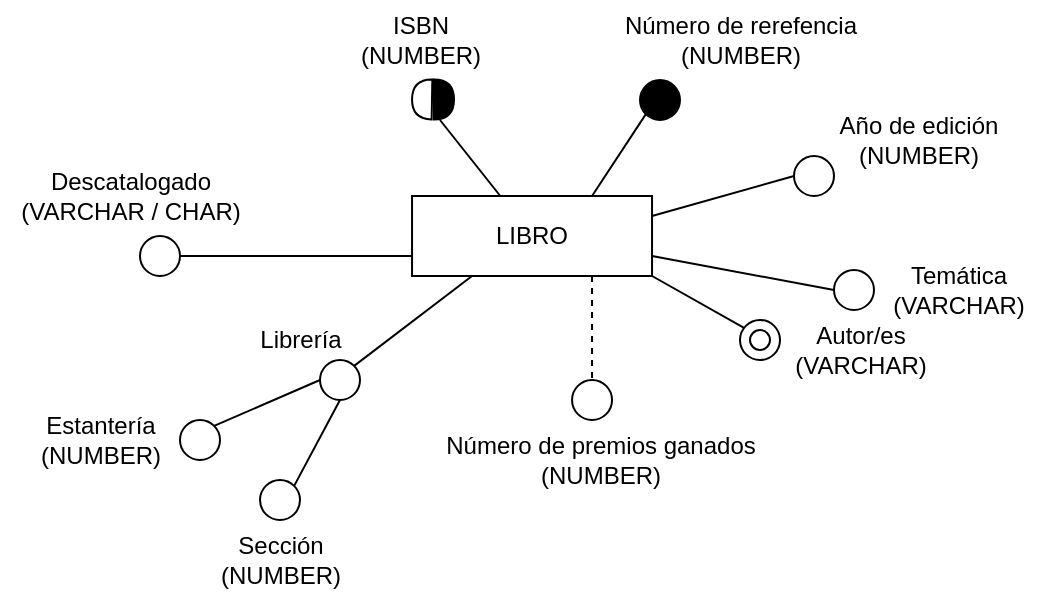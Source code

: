 <mxfile version="20.5.2" type="device"><diagram id="R2lEEEUBdFMjLlhIrx00" name="Page-1"><mxGraphModel dx="419" dy="775" grid="0" gridSize="10" guides="1" tooltips="1" connect="1" arrows="1" fold="1" page="1" pageScale="1" pageWidth="1100" pageHeight="850" math="0" shadow="0" extFonts="Permanent Marker^https://fonts.googleapis.com/css?family=Permanent+Marker"><root><mxCell id="0"/><mxCell id="1" parent="0"/><mxCell id="gnSHhKqAT1sBdHCnpy5c-5" style="rounded=0;orthogonalLoop=1;jettySize=auto;html=1;exitX=0.75;exitY=0;exitDx=0;exitDy=0;entryX=0;entryY=1;entryDx=0;entryDy=0;endArrow=none;endFill=0;" edge="1" parent="1" source="gnSHhKqAT1sBdHCnpy5c-1" target="gnSHhKqAT1sBdHCnpy5c-2"><mxGeometry relative="1" as="geometry"/></mxCell><mxCell id="gnSHhKqAT1sBdHCnpy5c-20" style="edgeStyle=none;rounded=0;orthogonalLoop=1;jettySize=auto;html=1;exitX=1;exitY=0.75;exitDx=0;exitDy=0;endArrow=none;endFill=0;" edge="1" parent="1" source="gnSHhKqAT1sBdHCnpy5c-1"><mxGeometry relative="1" as="geometry"><mxPoint x="527" y="325" as="targetPoint"/></mxGeometry></mxCell><mxCell id="gnSHhKqAT1sBdHCnpy5c-24" style="edgeStyle=none;rounded=0;orthogonalLoop=1;jettySize=auto;html=1;exitX=1;exitY=1;exitDx=0;exitDy=0;entryX=0;entryY=0;entryDx=0;entryDy=0;endArrow=none;endFill=0;" edge="1" parent="1" source="gnSHhKqAT1sBdHCnpy5c-1" target="gnSHhKqAT1sBdHCnpy5c-23"><mxGeometry relative="1" as="geometry"/></mxCell><mxCell id="gnSHhKqAT1sBdHCnpy5c-30" style="edgeStyle=none;rounded=0;orthogonalLoop=1;jettySize=auto;html=1;exitX=0.25;exitY=1;exitDx=0;exitDy=0;entryX=1;entryY=0;entryDx=0;entryDy=0;endArrow=none;endFill=0;" edge="1" parent="1" source="gnSHhKqAT1sBdHCnpy5c-1" target="gnSHhKqAT1sBdHCnpy5c-29"><mxGeometry relative="1" as="geometry"/></mxCell><mxCell id="gnSHhKqAT1sBdHCnpy5c-31" style="edgeStyle=none;rounded=0;orthogonalLoop=1;jettySize=auto;html=1;exitX=0.75;exitY=1;exitDx=0;exitDy=0;entryX=0.5;entryY=0;entryDx=0;entryDy=0;endArrow=none;endFill=0;dashed=1;" edge="1" parent="1" source="gnSHhKqAT1sBdHCnpy5c-1" target="gnSHhKqAT1sBdHCnpy5c-26"><mxGeometry relative="1" as="geometry"/></mxCell><mxCell id="gnSHhKqAT1sBdHCnpy5c-40" style="edgeStyle=none;rounded=0;orthogonalLoop=1;jettySize=auto;html=1;exitX=0;exitY=0.75;exitDx=0;exitDy=0;endArrow=none;endFill=0;entryX=1;entryY=0.5;entryDx=0;entryDy=0;" edge="1" parent="1" source="gnSHhKqAT1sBdHCnpy5c-1" target="gnSHhKqAT1sBdHCnpy5c-41"><mxGeometry relative="1" as="geometry"><mxPoint x="210" y="270" as="targetPoint"/></mxGeometry></mxCell><mxCell id="gnSHhKqAT1sBdHCnpy5c-46" style="edgeStyle=none;rounded=0;orthogonalLoop=1;jettySize=auto;html=1;exitX=1;exitY=0.25;exitDx=0;exitDy=0;entryX=0;entryY=0.5;entryDx=0;entryDy=0;endArrow=none;endFill=0;" edge="1" parent="1" source="gnSHhKqAT1sBdHCnpy5c-1" target="gnSHhKqAT1sBdHCnpy5c-45"><mxGeometry relative="1" as="geometry"/></mxCell><mxCell id="gnSHhKqAT1sBdHCnpy5c-1" value="LIBRO" style="rounded=0;whiteSpace=wrap;html=1;" vertex="1" parent="1"><mxGeometry x="316.02" y="278" width="120" height="40" as="geometry"/></mxCell><mxCell id="gnSHhKqAT1sBdHCnpy5c-2" value="" style="ellipse;whiteSpace=wrap;html=1;aspect=fixed;fillColor=#000000;" vertex="1" parent="1"><mxGeometry x="430" y="220" width="20" height="20" as="geometry"/></mxCell><mxCell id="gnSHhKqAT1sBdHCnpy5c-3" value="Número de rerefencia&lt;br&gt;(NUMBER)" style="text;html=1;align=center;verticalAlign=middle;resizable=0;points=[];autosize=1;strokeColor=none;fillColor=none;" vertex="1" parent="1"><mxGeometry x="410" y="180" width="140" height="40" as="geometry"/></mxCell><mxCell id="gnSHhKqAT1sBdHCnpy5c-8" value="" style="endArrow=none;html=1;rounded=0;entryX=0.5;entryY=1;entryDx=0;entryDy=0;" edge="1" parent="1" source="gnSHhKqAT1sBdHCnpy5c-1"><mxGeometry width="50" height="50" relative="1" as="geometry"><mxPoint x="330" y="310" as="sourcePoint"/><mxPoint x="330" y="240" as="targetPoint"/></mxGeometry></mxCell><mxCell id="gnSHhKqAT1sBdHCnpy5c-9" value="ISBN&lt;br&gt;(NUMBER)" style="text;html=1;align=center;verticalAlign=middle;resizable=0;points=[];autosize=1;strokeColor=none;fillColor=none;" vertex="1" parent="1"><mxGeometry x="280" y="180" width="80" height="40" as="geometry"/></mxCell><mxCell id="gnSHhKqAT1sBdHCnpy5c-13" value="" style="shape=or;whiteSpace=wrap;html=1;labelBackgroundColor=#000000;sketch=0;fillColor=#000000;gradientColor=none;gradientDirection=east;" vertex="1" parent="1"><mxGeometry x="327" y="219.79" width="10" height="20" as="geometry"/></mxCell><mxCell id="gnSHhKqAT1sBdHCnpy5c-14" value="" style="shape=or;whiteSpace=wrap;html=1;labelBackgroundColor=#000000;sketch=0;fillColor=default;gradientColor=#FFFFFF;gradientDirection=east;rotation=-179;" vertex="1" parent="1"><mxGeometry x="316.02" y="219.62" width="9.98" height="20" as="geometry"/></mxCell><mxCell id="gnSHhKqAT1sBdHCnpy5c-19" value="" style="ellipse;whiteSpace=wrap;html=1;aspect=fixed;labelBackgroundColor=#000000;sketch=0;fillColor=#FFFFFF;gradientColor=none;gradientDirection=east;" vertex="1" parent="1"><mxGeometry x="527" y="315" width="20" height="20" as="geometry"/></mxCell><mxCell id="gnSHhKqAT1sBdHCnpy5c-21" value="Temática&lt;br&gt;(VARCHAR)" style="text;html=1;align=center;verticalAlign=middle;resizable=0;points=[];autosize=1;strokeColor=none;fillColor=none;" vertex="1" parent="1"><mxGeometry x="544" y="305" width="90" height="40" as="geometry"/></mxCell><mxCell id="gnSHhKqAT1sBdHCnpy5c-22" value="" style="ellipse;whiteSpace=wrap;html=1;aspect=fixed;labelBackgroundColor=#000000;sketch=0;fillColor=#FFFFFF;gradientColor=none;gradientDirection=east;" vertex="1" parent="1"><mxGeometry x="480" y="340" width="20" height="20" as="geometry"/></mxCell><mxCell id="gnSHhKqAT1sBdHCnpy5c-23" value="" style="ellipse;whiteSpace=wrap;html=1;aspect=fixed;labelBackgroundColor=#000000;sketch=0;fillColor=#FFFFFF;gradientColor=none;gradientDirection=east;" vertex="1" parent="1"><mxGeometry x="485" y="345" width="10" height="10" as="geometry"/></mxCell><mxCell id="gnSHhKqAT1sBdHCnpy5c-25" value="Autor/es&lt;br&gt;(VARCHAR)" style="text;html=1;align=center;verticalAlign=middle;resizable=0;points=[];autosize=1;strokeColor=none;fillColor=none;" vertex="1" parent="1"><mxGeometry x="495" y="335" width="90" height="40" as="geometry"/></mxCell><mxCell id="gnSHhKqAT1sBdHCnpy5c-26" value="" style="ellipse;whiteSpace=wrap;html=1;aspect=fixed;labelBackgroundColor=#000000;sketch=0;fillColor=#FFFFFF;gradientColor=none;gradientDirection=east;" vertex="1" parent="1"><mxGeometry x="396.02" y="370" width="20" height="20" as="geometry"/></mxCell><mxCell id="gnSHhKqAT1sBdHCnpy5c-28" value="Número de premios ganados&lt;br&gt;(NUMBER)" style="text;html=1;align=center;verticalAlign=middle;resizable=0;points=[];autosize=1;strokeColor=none;fillColor=none;" vertex="1" parent="1"><mxGeometry x="320" y="390" width="180" height="40" as="geometry"/></mxCell><mxCell id="gnSHhKqAT1sBdHCnpy5c-35" style="edgeStyle=none;rounded=0;orthogonalLoop=1;jettySize=auto;html=1;exitX=0.5;exitY=1;exitDx=0;exitDy=0;entryX=1;entryY=0;entryDx=0;entryDy=0;endArrow=none;endFill=0;" edge="1" parent="1" source="gnSHhKqAT1sBdHCnpy5c-29" target="gnSHhKqAT1sBdHCnpy5c-33"><mxGeometry relative="1" as="geometry"/></mxCell><mxCell id="gnSHhKqAT1sBdHCnpy5c-36" style="edgeStyle=none;rounded=0;orthogonalLoop=1;jettySize=auto;html=1;exitX=0;exitY=0.5;exitDx=0;exitDy=0;entryX=1;entryY=0;entryDx=0;entryDy=0;endArrow=none;endFill=0;" edge="1" parent="1" source="gnSHhKqAT1sBdHCnpy5c-29" target="gnSHhKqAT1sBdHCnpy5c-34"><mxGeometry relative="1" as="geometry"/></mxCell><mxCell id="gnSHhKqAT1sBdHCnpy5c-29" value="" style="ellipse;whiteSpace=wrap;html=1;aspect=fixed;labelBackgroundColor=#000000;sketch=0;fillColor=#FFFFFF;gradientColor=none;gradientDirection=east;" vertex="1" parent="1"><mxGeometry x="270" y="360" width="20" height="20" as="geometry"/></mxCell><mxCell id="gnSHhKqAT1sBdHCnpy5c-33" value="" style="ellipse;whiteSpace=wrap;html=1;aspect=fixed;labelBackgroundColor=#000000;sketch=0;fillColor=#FFFFFF;gradientColor=none;gradientDirection=east;" vertex="1" parent="1"><mxGeometry x="240" y="420" width="20" height="20" as="geometry"/></mxCell><mxCell id="gnSHhKqAT1sBdHCnpy5c-34" value="" style="ellipse;whiteSpace=wrap;html=1;aspect=fixed;labelBackgroundColor=#000000;sketch=0;fillColor=#FFFFFF;gradientColor=none;gradientDirection=east;" vertex="1" parent="1"><mxGeometry x="200" y="390" width="20" height="20" as="geometry"/></mxCell><mxCell id="gnSHhKqAT1sBdHCnpy5c-37" value="Librería" style="text;html=1;align=center;verticalAlign=middle;resizable=0;points=[];autosize=1;strokeColor=none;fillColor=none;" vertex="1" parent="1"><mxGeometry x="230" y="335" width="60" height="30" as="geometry"/></mxCell><mxCell id="gnSHhKqAT1sBdHCnpy5c-38" value="Sección&lt;br&gt;(NUMBER)" style="text;html=1;align=center;verticalAlign=middle;resizable=0;points=[];autosize=1;strokeColor=none;fillColor=none;" vertex="1" parent="1"><mxGeometry x="210" y="440" width="80" height="40" as="geometry"/></mxCell><mxCell id="gnSHhKqAT1sBdHCnpy5c-39" value="Estantería&lt;br&gt;(NUMBER)" style="text;html=1;align=center;verticalAlign=middle;resizable=0;points=[];autosize=1;strokeColor=none;fillColor=none;" vertex="1" parent="1"><mxGeometry x="120" y="380" width="80" height="40" as="geometry"/></mxCell><mxCell id="gnSHhKqAT1sBdHCnpy5c-41" value="" style="ellipse;whiteSpace=wrap;html=1;aspect=fixed;labelBackgroundColor=#000000;sketch=0;fillColor=#FFFFFF;gradientColor=none;gradientDirection=east;" vertex="1" parent="1"><mxGeometry x="180" y="298" width="20" height="20" as="geometry"/></mxCell><mxCell id="gnSHhKqAT1sBdHCnpy5c-42" value="Descatalogado&lt;br&gt;(VARCHAR / CHAR)" style="text;html=1;align=center;verticalAlign=middle;resizable=0;points=[];autosize=1;strokeColor=none;fillColor=none;" vertex="1" parent="1"><mxGeometry x="110" y="258" width="130" height="40" as="geometry"/></mxCell><mxCell id="gnSHhKqAT1sBdHCnpy5c-45" value="" style="ellipse;whiteSpace=wrap;html=1;aspect=fixed;labelBackgroundColor=#000000;sketch=0;fillColor=#FFFFFF;gradientColor=none;gradientDirection=east;" vertex="1" parent="1"><mxGeometry x="507" y="258" width="20" height="20" as="geometry"/></mxCell><mxCell id="gnSHhKqAT1sBdHCnpy5c-47" value="Año de edición&lt;br&gt;(NUMBER)" style="text;html=1;align=center;verticalAlign=middle;resizable=0;points=[];autosize=1;strokeColor=none;fillColor=none;" vertex="1" parent="1"><mxGeometry x="520" y="229" width="97" height="41" as="geometry"/></mxCell></root></mxGraphModel></diagram></mxfile>